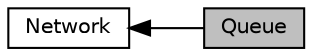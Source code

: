 digraph "Queue"
{
  edge [fontname="Helvetica",fontsize="10",labelfontname="Helvetica",labelfontsize="10"];
  node [fontname="Helvetica",fontsize="10",shape=box];
  rankdir=LR;
  Node2 [label="Network",height=0.2,width=0.4,color="black", fillcolor="white", style="filled",URL="$group__network.html",tooltip="This section documents the API of the ns-3 network module."];
  Node1 [label="Queue",height=0.2,width=0.4,color="black", fillcolor="grey75", style="filled", fontcolor="black",tooltip=" "];
  Node2->Node1 [shape=plaintext, dir="back", style="solid"];
}

